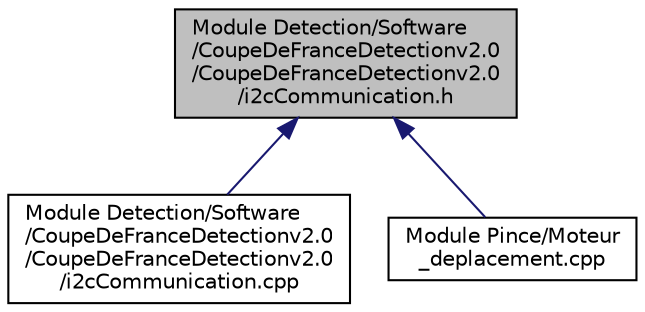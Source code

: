 digraph "Module Detection/Software/CoupeDeFranceDetectionv2.0/CoupeDeFranceDetectionv2.0/i2cCommunication.h"
{
  edge [fontname="Helvetica",fontsize="10",labelfontname="Helvetica",labelfontsize="10"];
  node [fontname="Helvetica",fontsize="10",shape=record];
  Node1 [label="Module Detection/Software\l/CoupeDeFranceDetectionv2.0\l/CoupeDeFranceDetectionv2.0\l/i2cCommunication.h",height=0.2,width=0.4,color="black", fillcolor="grey75", style="filled" fontcolor="black"];
  Node1 -> Node2 [dir="back",color="midnightblue",fontsize="10",style="solid",fontname="Helvetica"];
  Node2 [label="Module Detection/Software\l/CoupeDeFranceDetectionv2.0\l/CoupeDeFranceDetectionv2.0\l/i2cCommunication.cpp",height=0.2,width=0.4,color="black", fillcolor="white", style="filled",URL="$_module_01_detection_2_software_2_coupe_de_france_detectionv2_80_2_coupe_de_france_detectionv2_80_2i2c_communication_8cpp.html"];
  Node1 -> Node3 [dir="back",color="midnightblue",fontsize="10",style="solid",fontname="Helvetica"];
  Node3 [label="Module Pince/Moteur\l_deplacement.cpp",height=0.2,width=0.4,color="black", fillcolor="white", style="filled",URL="$_moteur__deplacement_8cpp.html",tooltip="Code de déplacement de la pince. "];
}
